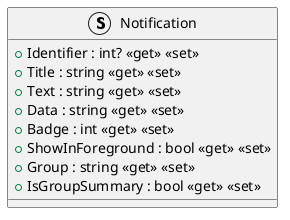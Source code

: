 @startuml
struct Notification {
    + Identifier : int? <<get>> <<set>>
    + Title : string <<get>> <<set>>
    + Text : string <<get>> <<set>>
    + Data : string <<get>> <<set>>
    + Badge : int <<get>> <<set>>
    + ShowInForeground : bool <<get>> <<set>>
    + Group : string <<get>> <<set>>
    + IsGroupSummary : bool <<get>> <<set>>
}
@enduml
